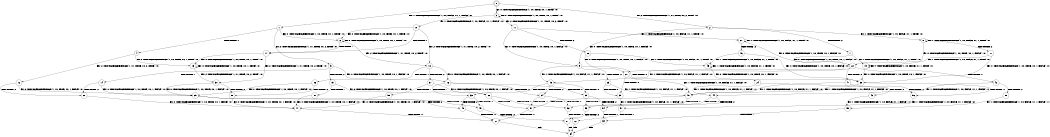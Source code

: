 digraph BCG {
size = "7, 10.5";
center = TRUE;
node [shape = circle];
0 [peripheries = 2];
0 -> 1 [label = "EX !1 !ATOMIC_EXCH_BRANCH (1, +0, FALSE, +1, 1, FALSE) !:0:"];
0 -> 2 [label = "EX !2 !ATOMIC_EXCH_BRANCH (1, +1, TRUE, +0, 2, TRUE) !:0:"];
0 -> 3 [label = "EX !0 !ATOMIC_EXCH_BRANCH (1, +0, TRUE, +0, 1, TRUE) !:0:"];
1 -> 4 [label = "TERMINATE !1"];
1 -> 5 [label = "EX !2 !ATOMIC_EXCH_BRANCH (1, +1, TRUE, +0, 2, TRUE) !:0:"];
1 -> 6 [label = "EX !0 !ATOMIC_EXCH_BRANCH (1, +0, TRUE, +0, 1, TRUE) !:0:"];
2 -> 7 [label = "TERMINATE !2"];
2 -> 8 [label = "EX !1 !ATOMIC_EXCH_BRANCH (1, +0, FALSE, +1, 1, TRUE) !:0:"];
2 -> 9 [label = "EX !0 !ATOMIC_EXCH_BRANCH (1, +0, TRUE, +0, 1, FALSE) !:0:"];
3 -> 10 [label = "EX !1 !ATOMIC_EXCH_BRANCH (1, +0, FALSE, +1, 1, FALSE) !:0:"];
3 -> 11 [label = "EX !2 !ATOMIC_EXCH_BRANCH (1, +1, TRUE, +0, 2, TRUE) !:0:"];
3 -> 3 [label = "EX !0 !ATOMIC_EXCH_BRANCH (1, +0, TRUE, +0, 1, TRUE) !:0:"];
4 -> 12 [label = "EX !2 !ATOMIC_EXCH_BRANCH (1, +1, TRUE, +0, 2, TRUE) !:0:"];
4 -> 13 [label = "EX !0 !ATOMIC_EXCH_BRANCH (1, +0, TRUE, +0, 1, TRUE) !:0:"];
5 -> 14 [label = "TERMINATE !1"];
5 -> 15 [label = "TERMINATE !2"];
5 -> 16 [label = "EX !0 !ATOMIC_EXCH_BRANCH (1, +0, TRUE, +0, 1, FALSE) !:0:"];
6 -> 17 [label = "TERMINATE !1"];
6 -> 18 [label = "EX !2 !ATOMIC_EXCH_BRANCH (1, +1, TRUE, +0, 2, TRUE) !:0:"];
6 -> 6 [label = "EX !0 !ATOMIC_EXCH_BRANCH (1, +0, TRUE, +0, 1, TRUE) !:0:"];
7 -> 19 [label = "EX !1 !ATOMIC_EXCH_BRANCH (1, +0, FALSE, +1, 1, TRUE) !:0:"];
7 -> 20 [label = "EX !0 !ATOMIC_EXCH_BRANCH (1, +0, TRUE, +0, 1, FALSE) !:0:"];
8 -> 21 [label = "TERMINATE !2"];
8 -> 22 [label = "EX !0 !ATOMIC_EXCH_BRANCH (1, +0, TRUE, +0, 1, FALSE) !:0:"];
8 -> 8 [label = "EX !1 !ATOMIC_EXCH_BRANCH (1, +0, FALSE, +1, 1, TRUE) !:0:"];
9 -> 23 [label = "TERMINATE !2"];
9 -> 24 [label = "TERMINATE !0"];
9 -> 25 [label = "EX !1 !ATOMIC_EXCH_BRANCH (1, +0, FALSE, +1, 1, FALSE) !:0:"];
10 -> 17 [label = "TERMINATE !1"];
10 -> 18 [label = "EX !2 !ATOMIC_EXCH_BRANCH (1, +1, TRUE, +0, 2, TRUE) !:0:"];
10 -> 6 [label = "EX !0 !ATOMIC_EXCH_BRANCH (1, +0, TRUE, +0, 1, TRUE) !:0:"];
11 -> 26 [label = "TERMINATE !2"];
11 -> 27 [label = "EX !1 !ATOMIC_EXCH_BRANCH (1, +0, FALSE, +1, 1, TRUE) !:0:"];
11 -> 9 [label = "EX !0 !ATOMIC_EXCH_BRANCH (1, +0, TRUE, +0, 1, FALSE) !:0:"];
12 -> 28 [label = "TERMINATE !2"];
12 -> 29 [label = "EX !0 !ATOMIC_EXCH_BRANCH (1, +0, TRUE, +0, 1, FALSE) !:0:"];
13 -> 30 [label = "EX !2 !ATOMIC_EXCH_BRANCH (1, +1, TRUE, +0, 2, TRUE) !:0:"];
13 -> 13 [label = "EX !0 !ATOMIC_EXCH_BRANCH (1, +0, TRUE, +0, 1, TRUE) !:0:"];
14 -> 28 [label = "TERMINATE !2"];
14 -> 29 [label = "EX !0 !ATOMIC_EXCH_BRANCH (1, +0, TRUE, +0, 1, FALSE) !:0:"];
15 -> 31 [label = "TERMINATE !1"];
15 -> 32 [label = "EX !0 !ATOMIC_EXCH_BRANCH (1, +0, TRUE, +0, 1, FALSE) !:0:"];
16 -> 33 [label = "TERMINATE !1"];
16 -> 34 [label = "TERMINATE !2"];
16 -> 35 [label = "TERMINATE !0"];
17 -> 30 [label = "EX !2 !ATOMIC_EXCH_BRANCH (1, +1, TRUE, +0, 2, TRUE) !:0:"];
17 -> 13 [label = "EX !0 !ATOMIC_EXCH_BRANCH (1, +0, TRUE, +0, 1, TRUE) !:0:"];
18 -> 36 [label = "TERMINATE !1"];
18 -> 37 [label = "TERMINATE !2"];
18 -> 16 [label = "EX !0 !ATOMIC_EXCH_BRANCH (1, +0, TRUE, +0, 1, FALSE) !:0:"];
19 -> 38 [label = "EX !0 !ATOMIC_EXCH_BRANCH (1, +0, TRUE, +0, 1, FALSE) !:0:"];
19 -> 19 [label = "EX !1 !ATOMIC_EXCH_BRANCH (1, +0, FALSE, +1, 1, TRUE) !:0:"];
20 -> 39 [label = "TERMINATE !0"];
20 -> 40 [label = "EX !1 !ATOMIC_EXCH_BRANCH (1, +0, FALSE, +1, 1, FALSE) !:0:"];
21 -> 38 [label = "EX !0 !ATOMIC_EXCH_BRANCH (1, +0, TRUE, +0, 1, FALSE) !:0:"];
21 -> 19 [label = "EX !1 !ATOMIC_EXCH_BRANCH (1, +0, FALSE, +1, 1, TRUE) !:0:"];
22 -> 41 [label = "TERMINATE !2"];
22 -> 42 [label = "TERMINATE !0"];
22 -> 25 [label = "EX !1 !ATOMIC_EXCH_BRANCH (1, +0, FALSE, +1, 1, FALSE) !:0:"];
23 -> 39 [label = "TERMINATE !0"];
23 -> 40 [label = "EX !1 !ATOMIC_EXCH_BRANCH (1, +0, FALSE, +1, 1, FALSE) !:0:"];
24 -> 43 [label = "TERMINATE !2"];
24 -> 44 [label = "EX !1 !ATOMIC_EXCH_BRANCH (1, +0, FALSE, +1, 1, FALSE) !:1:"];
25 -> 33 [label = "TERMINATE !1"];
25 -> 34 [label = "TERMINATE !2"];
25 -> 35 [label = "TERMINATE !0"];
26 -> 45 [label = "EX !1 !ATOMIC_EXCH_BRANCH (1, +0, FALSE, +1, 1, TRUE) !:0:"];
26 -> 20 [label = "EX !0 !ATOMIC_EXCH_BRANCH (1, +0, TRUE, +0, 1, FALSE) !:0:"];
27 -> 46 [label = "TERMINATE !2"];
27 -> 27 [label = "EX !1 !ATOMIC_EXCH_BRANCH (1, +0, FALSE, +1, 1, TRUE) !:0:"];
27 -> 22 [label = "EX !0 !ATOMIC_EXCH_BRANCH (1, +0, TRUE, +0, 1, FALSE) !:0:"];
28 -> 47 [label = "EX !0 !ATOMIC_EXCH_BRANCH (1, +0, TRUE, +0, 1, FALSE) !:0:"];
29 -> 48 [label = "TERMINATE !2"];
29 -> 49 [label = "TERMINATE !0"];
30 -> 50 [label = "TERMINATE !2"];
30 -> 29 [label = "EX !0 !ATOMIC_EXCH_BRANCH (1, +0, TRUE, +0, 1, FALSE) !:0:"];
31 -> 47 [label = "EX !0 !ATOMIC_EXCH_BRANCH (1, +0, TRUE, +0, 1, FALSE) !:0:"];
32 -> 51 [label = "TERMINATE !1"];
32 -> 52 [label = "TERMINATE !0"];
33 -> 48 [label = "TERMINATE !2"];
33 -> 49 [label = "TERMINATE !0"];
34 -> 51 [label = "TERMINATE !1"];
34 -> 52 [label = "TERMINATE !0"];
35 -> 53 [label = "TERMINATE !1"];
35 -> 54 [label = "TERMINATE !2"];
36 -> 50 [label = "TERMINATE !2"];
36 -> 29 [label = "EX !0 !ATOMIC_EXCH_BRANCH (1, +0, TRUE, +0, 1, FALSE) !:0:"];
37 -> 55 [label = "TERMINATE !1"];
37 -> 32 [label = "EX !0 !ATOMIC_EXCH_BRANCH (1, +0, TRUE, +0, 1, FALSE) !:0:"];
38 -> 56 [label = "TERMINATE !0"];
38 -> 40 [label = "EX !1 !ATOMIC_EXCH_BRANCH (1, +0, FALSE, +1, 1, FALSE) !:0:"];
39 -> 57 [label = "EX !1 !ATOMIC_EXCH_BRANCH (1, +0, FALSE, +1, 1, FALSE) !:2:"];
40 -> 51 [label = "TERMINATE !1"];
40 -> 52 [label = "TERMINATE !0"];
41 -> 56 [label = "TERMINATE !0"];
41 -> 40 [label = "EX !1 !ATOMIC_EXCH_BRANCH (1, +0, FALSE, +1, 1, FALSE) !:0:"];
42 -> 58 [label = "TERMINATE !2"];
42 -> 44 [label = "EX !1 !ATOMIC_EXCH_BRANCH (1, +0, FALSE, +1, 1, FALSE) !:1:"];
43 -> 59 [label = "EX !1 !ATOMIC_EXCH_BRANCH (1, +0, FALSE, +1, 1, FALSE) !:1:"];
44 -> 53 [label = "TERMINATE !1"];
44 -> 54 [label = "TERMINATE !2"];
45 -> 45 [label = "EX !1 !ATOMIC_EXCH_BRANCH (1, +0, FALSE, +1, 1, TRUE) !:0:"];
45 -> 38 [label = "EX !0 !ATOMIC_EXCH_BRANCH (1, +0, TRUE, +0, 1, FALSE) !:0:"];
46 -> 45 [label = "EX !1 !ATOMIC_EXCH_BRANCH (1, +0, FALSE, +1, 1, TRUE) !:0:"];
46 -> 38 [label = "EX !0 !ATOMIC_EXCH_BRANCH (1, +0, TRUE, +0, 1, FALSE) !:0:"];
47 -> 60 [label = "TERMINATE !0"];
48 -> 60 [label = "TERMINATE !0"];
49 -> 61 [label = "TERMINATE !2"];
50 -> 47 [label = "EX !0 !ATOMIC_EXCH_BRANCH (1, +0, TRUE, +0, 1, FALSE) !:0:"];
51 -> 60 [label = "TERMINATE !0"];
52 -> 62 [label = "TERMINATE !1"];
53 -> 61 [label = "TERMINATE !2"];
54 -> 63 [label = "TERMINATE !1"];
55 -> 47 [label = "EX !0 !ATOMIC_EXCH_BRANCH (1, +0, TRUE, +0, 1, FALSE) !:0:"];
56 -> 57 [label = "EX !1 !ATOMIC_EXCH_BRANCH (1, +0, FALSE, +1, 1, FALSE) !:2:"];
57 -> 62 [label = "TERMINATE !1"];
58 -> 59 [label = "EX !1 !ATOMIC_EXCH_BRANCH (1, +0, FALSE, +1, 1, FALSE) !:1:"];
59 -> 63 [label = "TERMINATE !1"];
60 -> 64 [label = "exit"];
61 -> 64 [label = "exit"];
62 -> 64 [label = "exit"];
63 -> 64 [label = "exit"];
}
